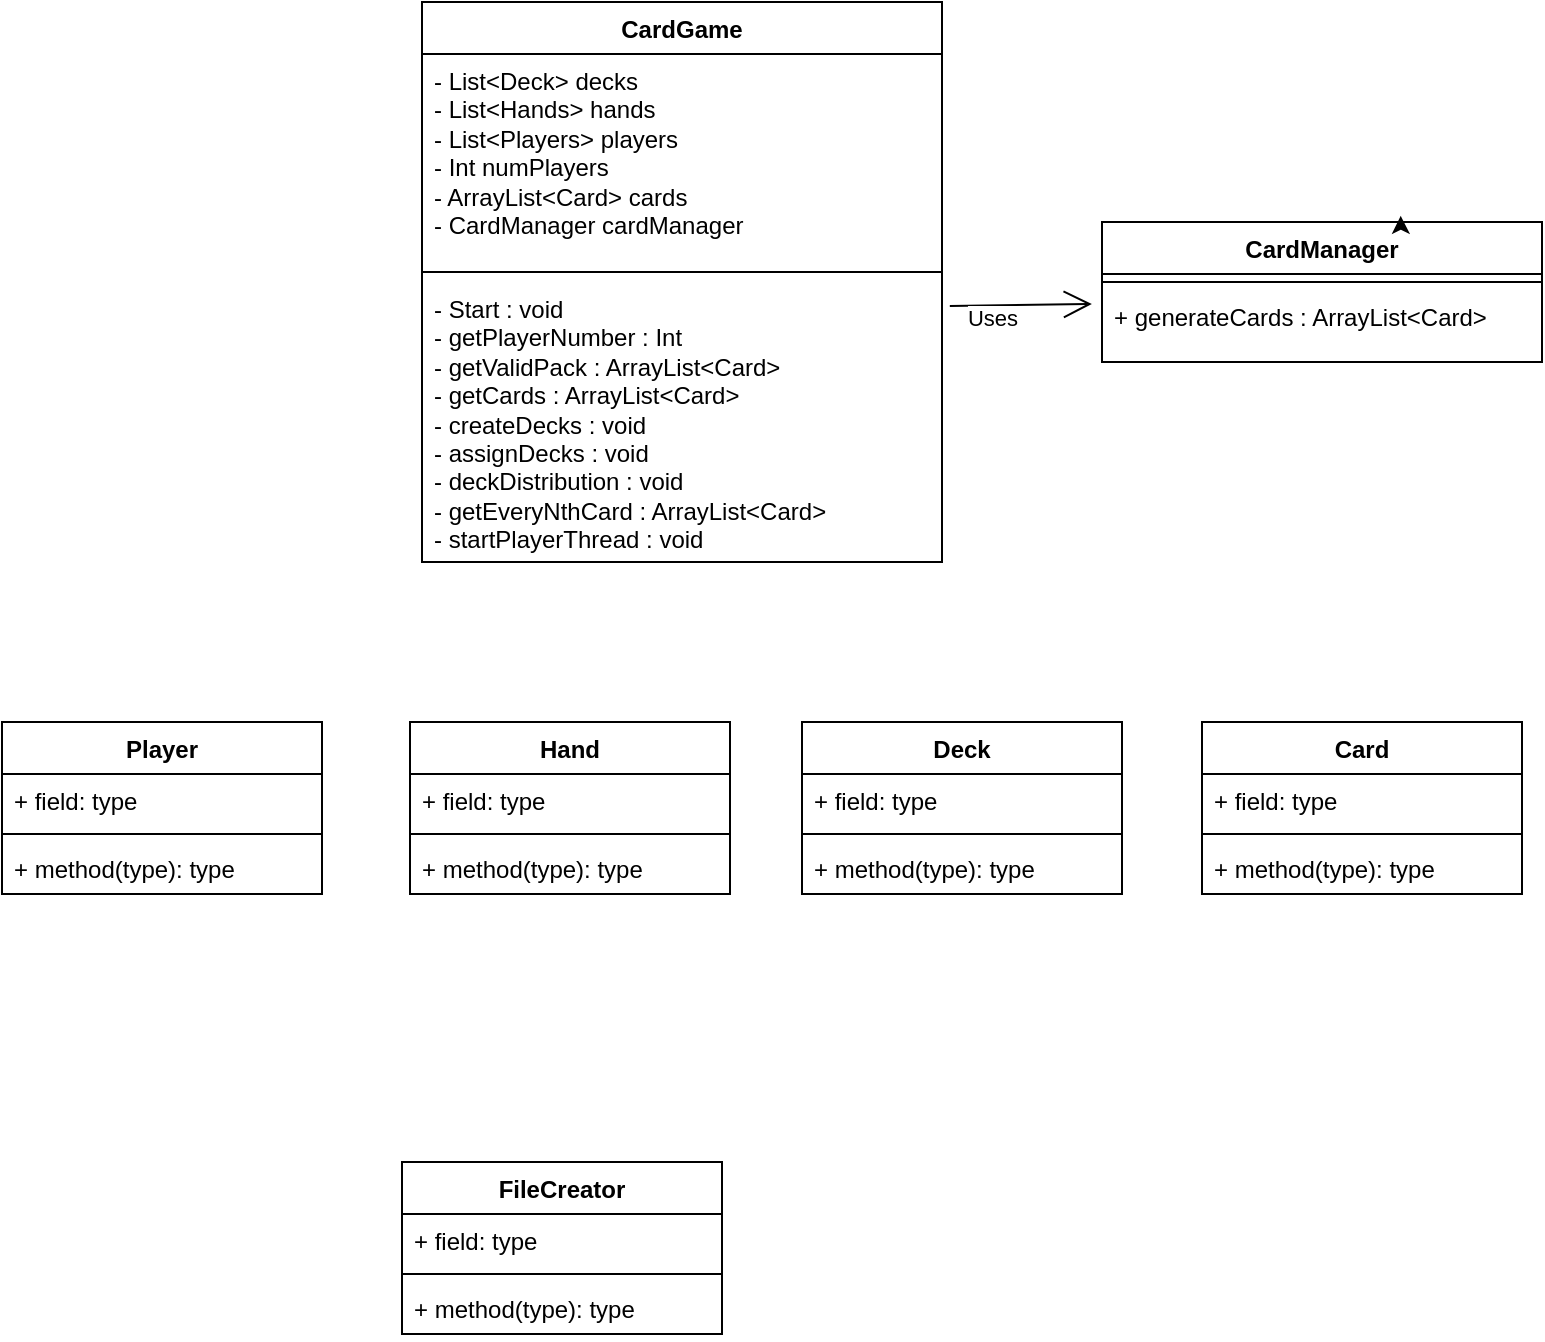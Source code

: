<mxfile version="24.9.2">
  <diagram id="C5RBs43oDa-KdzZeNtuy" name="Page-1">
    <mxGraphModel dx="1658" dy="893" grid="1" gridSize="10" guides="1" tooltips="1" connect="1" arrows="1" fold="1" page="1" pageScale="1" pageWidth="827" pageHeight="1169" math="0" shadow="0">
      <root>
        <mxCell id="WIyWlLk6GJQsqaUBKTNV-0" />
        <mxCell id="WIyWlLk6GJQsqaUBKTNV-1" parent="WIyWlLk6GJQsqaUBKTNV-0" />
        <mxCell id="hnP73HRf14iYfMmKn1nl-7" value="CardGame" style="swimlane;fontStyle=1;align=center;verticalAlign=top;childLayout=stackLayout;horizontal=1;startSize=26;horizontalStack=0;resizeParent=1;resizeParentMax=0;resizeLast=0;collapsible=1;marginBottom=0;whiteSpace=wrap;html=1;" vertex="1" parent="WIyWlLk6GJQsqaUBKTNV-1">
          <mxGeometry x="260" y="40" width="260" height="280" as="geometry" />
        </mxCell>
        <mxCell id="hnP73HRf14iYfMmKn1nl-8" value="&lt;div&gt;- List&amp;lt;Deck&amp;gt; decks&lt;/div&gt;&lt;div&gt;- List&amp;lt;Hands&amp;gt; hands&lt;/div&gt;&lt;div&gt;- List&amp;lt;Players&amp;gt; players&lt;/div&gt;&lt;div&gt;- Int numPlayers&lt;/div&gt;&lt;div&gt;- ArrayList&amp;lt;Card&amp;gt; cards&lt;/div&gt;&lt;div&gt;- CardManager cardManager&lt;/div&gt;&lt;div&gt;&lt;br&gt;&lt;/div&gt;&lt;div&gt;&lt;br&gt;&lt;br&gt;&lt;/div&gt;" style="text;strokeColor=none;fillColor=none;align=left;verticalAlign=top;spacingLeft=4;spacingRight=4;overflow=hidden;rotatable=0;points=[[0,0.5],[1,0.5]];portConstraint=eastwest;whiteSpace=wrap;html=1;" vertex="1" parent="hnP73HRf14iYfMmKn1nl-7">
          <mxGeometry y="26" width="260" height="104" as="geometry" />
        </mxCell>
        <mxCell id="hnP73HRf14iYfMmKn1nl-9" value="" style="line;strokeWidth=1;fillColor=none;align=left;verticalAlign=middle;spacingTop=-1;spacingLeft=3;spacingRight=3;rotatable=0;labelPosition=right;points=[];portConstraint=eastwest;strokeColor=inherit;" vertex="1" parent="hnP73HRf14iYfMmKn1nl-7">
          <mxGeometry y="130" width="260" height="10" as="geometry" />
        </mxCell>
        <mxCell id="hnP73HRf14iYfMmKn1nl-10" value="&lt;div&gt;- Start : void&lt;/div&gt;&lt;div&gt;- getPlayerNumber : Int&lt;/div&gt;&lt;div&gt;- getValidPack : ArrayList&amp;lt;Card&amp;gt;&lt;/div&gt;&lt;div&gt;- getCards : ArrayList&amp;lt;Card&amp;gt;&lt;/div&gt;&lt;div&gt;- createDecks : void&lt;/div&gt;&lt;div&gt;- assignDecks : void&lt;/div&gt;&lt;div&gt;- deckDistribution : void&lt;/div&gt;&lt;div&gt;- getEveryNthCard : ArrayList&amp;lt;Card&amp;gt;&lt;/div&gt;&lt;div&gt;- startPlayerThread : void&lt;/div&gt;&lt;div&gt;&lt;br&gt;&lt;/div&gt;" style="text;strokeColor=none;fillColor=none;align=left;verticalAlign=top;spacingLeft=4;spacingRight=4;overflow=hidden;rotatable=0;points=[[0,0.5],[1,0.5]];portConstraint=eastwest;whiteSpace=wrap;html=1;" vertex="1" parent="hnP73HRf14iYfMmKn1nl-7">
          <mxGeometry y="140" width="260" height="140" as="geometry" />
        </mxCell>
        <mxCell id="hnP73HRf14iYfMmKn1nl-11" value="Player" style="swimlane;fontStyle=1;align=center;verticalAlign=top;childLayout=stackLayout;horizontal=1;startSize=26;horizontalStack=0;resizeParent=1;resizeParentMax=0;resizeLast=0;collapsible=1;marginBottom=0;whiteSpace=wrap;html=1;" vertex="1" parent="WIyWlLk6GJQsqaUBKTNV-1">
          <mxGeometry x="50" y="400" width="160" height="86" as="geometry" />
        </mxCell>
        <mxCell id="hnP73HRf14iYfMmKn1nl-12" value="+ field: type" style="text;strokeColor=none;fillColor=none;align=left;verticalAlign=top;spacingLeft=4;spacingRight=4;overflow=hidden;rotatable=0;points=[[0,0.5],[1,0.5]];portConstraint=eastwest;whiteSpace=wrap;html=1;" vertex="1" parent="hnP73HRf14iYfMmKn1nl-11">
          <mxGeometry y="26" width="160" height="26" as="geometry" />
        </mxCell>
        <mxCell id="hnP73HRf14iYfMmKn1nl-13" value="" style="line;strokeWidth=1;fillColor=none;align=left;verticalAlign=middle;spacingTop=-1;spacingLeft=3;spacingRight=3;rotatable=0;labelPosition=right;points=[];portConstraint=eastwest;strokeColor=inherit;" vertex="1" parent="hnP73HRf14iYfMmKn1nl-11">
          <mxGeometry y="52" width="160" height="8" as="geometry" />
        </mxCell>
        <mxCell id="hnP73HRf14iYfMmKn1nl-14" value="+ method(type): type" style="text;strokeColor=none;fillColor=none;align=left;verticalAlign=top;spacingLeft=4;spacingRight=4;overflow=hidden;rotatable=0;points=[[0,0.5],[1,0.5]];portConstraint=eastwest;whiteSpace=wrap;html=1;" vertex="1" parent="hnP73HRf14iYfMmKn1nl-11">
          <mxGeometry y="60" width="160" height="26" as="geometry" />
        </mxCell>
        <mxCell id="hnP73HRf14iYfMmKn1nl-15" value="Deck" style="swimlane;fontStyle=1;align=center;verticalAlign=top;childLayout=stackLayout;horizontal=1;startSize=26;horizontalStack=0;resizeParent=1;resizeParentMax=0;resizeLast=0;collapsible=1;marginBottom=0;whiteSpace=wrap;html=1;" vertex="1" parent="WIyWlLk6GJQsqaUBKTNV-1">
          <mxGeometry x="450" y="400" width="160" height="86" as="geometry" />
        </mxCell>
        <mxCell id="hnP73HRf14iYfMmKn1nl-16" value="+ field: type" style="text;strokeColor=none;fillColor=none;align=left;verticalAlign=top;spacingLeft=4;spacingRight=4;overflow=hidden;rotatable=0;points=[[0,0.5],[1,0.5]];portConstraint=eastwest;whiteSpace=wrap;html=1;" vertex="1" parent="hnP73HRf14iYfMmKn1nl-15">
          <mxGeometry y="26" width="160" height="26" as="geometry" />
        </mxCell>
        <mxCell id="hnP73HRf14iYfMmKn1nl-17" value="" style="line;strokeWidth=1;fillColor=none;align=left;verticalAlign=middle;spacingTop=-1;spacingLeft=3;spacingRight=3;rotatable=0;labelPosition=right;points=[];portConstraint=eastwest;strokeColor=inherit;" vertex="1" parent="hnP73HRf14iYfMmKn1nl-15">
          <mxGeometry y="52" width="160" height="8" as="geometry" />
        </mxCell>
        <mxCell id="hnP73HRf14iYfMmKn1nl-18" value="+ method(type): type" style="text;strokeColor=none;fillColor=none;align=left;verticalAlign=top;spacingLeft=4;spacingRight=4;overflow=hidden;rotatable=0;points=[[0,0.5],[1,0.5]];portConstraint=eastwest;whiteSpace=wrap;html=1;" vertex="1" parent="hnP73HRf14iYfMmKn1nl-15">
          <mxGeometry y="60" width="160" height="26" as="geometry" />
        </mxCell>
        <mxCell id="hnP73HRf14iYfMmKn1nl-19" value="CardManager" style="swimlane;fontStyle=1;align=center;verticalAlign=top;childLayout=stackLayout;horizontal=1;startSize=26;horizontalStack=0;resizeParent=1;resizeParentMax=0;resizeLast=0;collapsible=1;marginBottom=0;whiteSpace=wrap;html=1;" vertex="1" parent="WIyWlLk6GJQsqaUBKTNV-1">
          <mxGeometry x="600" y="150" width="220" height="70" as="geometry" />
        </mxCell>
        <mxCell id="hnP73HRf14iYfMmKn1nl-21" value="" style="line;strokeWidth=1;fillColor=none;align=left;verticalAlign=middle;spacingTop=-1;spacingLeft=3;spacingRight=3;rotatable=0;labelPosition=right;points=[];portConstraint=eastwest;strokeColor=inherit;" vertex="1" parent="hnP73HRf14iYfMmKn1nl-19">
          <mxGeometry y="26" width="220" height="8" as="geometry" />
        </mxCell>
        <mxCell id="hnP73HRf14iYfMmKn1nl-22" value="+ generateCards : ArrayList&amp;lt;Card&amp;gt;" style="text;strokeColor=none;fillColor=none;align=left;verticalAlign=top;spacingLeft=4;spacingRight=4;overflow=hidden;rotatable=0;points=[[0,0.5],[1,0.5]];portConstraint=eastwest;whiteSpace=wrap;html=1;" vertex="1" parent="hnP73HRf14iYfMmKn1nl-19">
          <mxGeometry y="34" width="220" height="36" as="geometry" />
        </mxCell>
        <mxCell id="hnP73HRf14iYfMmKn1nl-23" value="FileCreator" style="swimlane;fontStyle=1;align=center;verticalAlign=top;childLayout=stackLayout;horizontal=1;startSize=26;horizontalStack=0;resizeParent=1;resizeParentMax=0;resizeLast=0;collapsible=1;marginBottom=0;whiteSpace=wrap;html=1;" vertex="1" parent="WIyWlLk6GJQsqaUBKTNV-1">
          <mxGeometry x="250" y="620" width="160" height="86" as="geometry" />
        </mxCell>
        <mxCell id="hnP73HRf14iYfMmKn1nl-24" value="+ field: type" style="text;strokeColor=none;fillColor=none;align=left;verticalAlign=top;spacingLeft=4;spacingRight=4;overflow=hidden;rotatable=0;points=[[0,0.5],[1,0.5]];portConstraint=eastwest;whiteSpace=wrap;html=1;" vertex="1" parent="hnP73HRf14iYfMmKn1nl-23">
          <mxGeometry y="26" width="160" height="26" as="geometry" />
        </mxCell>
        <mxCell id="hnP73HRf14iYfMmKn1nl-25" value="" style="line;strokeWidth=1;fillColor=none;align=left;verticalAlign=middle;spacingTop=-1;spacingLeft=3;spacingRight=3;rotatable=0;labelPosition=right;points=[];portConstraint=eastwest;strokeColor=inherit;" vertex="1" parent="hnP73HRf14iYfMmKn1nl-23">
          <mxGeometry y="52" width="160" height="8" as="geometry" />
        </mxCell>
        <mxCell id="hnP73HRf14iYfMmKn1nl-26" value="+ method(type): type" style="text;strokeColor=none;fillColor=none;align=left;verticalAlign=top;spacingLeft=4;spacingRight=4;overflow=hidden;rotatable=0;points=[[0,0.5],[1,0.5]];portConstraint=eastwest;whiteSpace=wrap;html=1;" vertex="1" parent="hnP73HRf14iYfMmKn1nl-23">
          <mxGeometry y="60" width="160" height="26" as="geometry" />
        </mxCell>
        <mxCell id="hnP73HRf14iYfMmKn1nl-27" value="Hand" style="swimlane;fontStyle=1;align=center;verticalAlign=top;childLayout=stackLayout;horizontal=1;startSize=26;horizontalStack=0;resizeParent=1;resizeParentMax=0;resizeLast=0;collapsible=1;marginBottom=0;whiteSpace=wrap;html=1;" vertex="1" parent="WIyWlLk6GJQsqaUBKTNV-1">
          <mxGeometry x="254" y="400" width="160" height="86" as="geometry" />
        </mxCell>
        <mxCell id="hnP73HRf14iYfMmKn1nl-28" value="+ field: type" style="text;strokeColor=none;fillColor=none;align=left;verticalAlign=top;spacingLeft=4;spacingRight=4;overflow=hidden;rotatable=0;points=[[0,0.5],[1,0.5]];portConstraint=eastwest;whiteSpace=wrap;html=1;" vertex="1" parent="hnP73HRf14iYfMmKn1nl-27">
          <mxGeometry y="26" width="160" height="26" as="geometry" />
        </mxCell>
        <mxCell id="hnP73HRf14iYfMmKn1nl-29" value="" style="line;strokeWidth=1;fillColor=none;align=left;verticalAlign=middle;spacingTop=-1;spacingLeft=3;spacingRight=3;rotatable=0;labelPosition=right;points=[];portConstraint=eastwest;strokeColor=inherit;" vertex="1" parent="hnP73HRf14iYfMmKn1nl-27">
          <mxGeometry y="52" width="160" height="8" as="geometry" />
        </mxCell>
        <mxCell id="hnP73HRf14iYfMmKn1nl-30" value="+ method(type): type" style="text;strokeColor=none;fillColor=none;align=left;verticalAlign=top;spacingLeft=4;spacingRight=4;overflow=hidden;rotatable=0;points=[[0,0.5],[1,0.5]];portConstraint=eastwest;whiteSpace=wrap;html=1;" vertex="1" parent="hnP73HRf14iYfMmKn1nl-27">
          <mxGeometry y="60" width="160" height="26" as="geometry" />
        </mxCell>
        <mxCell id="hnP73HRf14iYfMmKn1nl-31" value="Card" style="swimlane;fontStyle=1;align=center;verticalAlign=top;childLayout=stackLayout;horizontal=1;startSize=26;horizontalStack=0;resizeParent=1;resizeParentMax=0;resizeLast=0;collapsible=1;marginBottom=0;whiteSpace=wrap;html=1;" vertex="1" parent="WIyWlLk6GJQsqaUBKTNV-1">
          <mxGeometry x="650" y="400" width="160" height="86" as="geometry" />
        </mxCell>
        <mxCell id="hnP73HRf14iYfMmKn1nl-32" value="+ field: type" style="text;strokeColor=none;fillColor=none;align=left;verticalAlign=top;spacingLeft=4;spacingRight=4;overflow=hidden;rotatable=0;points=[[0,0.5],[1,0.5]];portConstraint=eastwest;whiteSpace=wrap;html=1;" vertex="1" parent="hnP73HRf14iYfMmKn1nl-31">
          <mxGeometry y="26" width="160" height="26" as="geometry" />
        </mxCell>
        <mxCell id="hnP73HRf14iYfMmKn1nl-33" value="" style="line;strokeWidth=1;fillColor=none;align=left;verticalAlign=middle;spacingTop=-1;spacingLeft=3;spacingRight=3;rotatable=0;labelPosition=right;points=[];portConstraint=eastwest;strokeColor=inherit;" vertex="1" parent="hnP73HRf14iYfMmKn1nl-31">
          <mxGeometry y="52" width="160" height="8" as="geometry" />
        </mxCell>
        <mxCell id="hnP73HRf14iYfMmKn1nl-34" value="+ method(type): type" style="text;strokeColor=none;fillColor=none;align=left;verticalAlign=top;spacingLeft=4;spacingRight=4;overflow=hidden;rotatable=0;points=[[0,0.5],[1,0.5]];portConstraint=eastwest;whiteSpace=wrap;html=1;" vertex="1" parent="hnP73HRf14iYfMmKn1nl-31">
          <mxGeometry y="60" width="160" height="26" as="geometry" />
        </mxCell>
        <mxCell id="hnP73HRf14iYfMmKn1nl-35" style="edgeStyle=orthogonalEdgeStyle;rounded=0;orthogonalLoop=1;jettySize=auto;html=1;exitX=0.75;exitY=0;exitDx=0;exitDy=0;entryX=0.679;entryY=-0.044;entryDx=0;entryDy=0;entryPerimeter=0;" edge="1" parent="WIyWlLk6GJQsqaUBKTNV-1" source="hnP73HRf14iYfMmKn1nl-19" target="hnP73HRf14iYfMmKn1nl-19">
          <mxGeometry relative="1" as="geometry" />
        </mxCell>
        <mxCell id="hnP73HRf14iYfMmKn1nl-36" value="" style="endArrow=open;endFill=1;endSize=12;html=1;rounded=0;entryX=-0.023;entryY=0.194;entryDx=0;entryDy=0;entryPerimeter=0;exitX=1.015;exitY=0.086;exitDx=0;exitDy=0;exitPerimeter=0;" edge="1" parent="WIyWlLk6GJQsqaUBKTNV-1" source="hnP73HRf14iYfMmKn1nl-10" target="hnP73HRf14iYfMmKn1nl-22">
          <mxGeometry width="160" relative="1" as="geometry">
            <mxPoint x="330" y="410" as="sourcePoint" />
            <mxPoint x="490" y="410" as="targetPoint" />
          </mxGeometry>
        </mxCell>
        <mxCell id="hnP73HRf14iYfMmKn1nl-37" value="Uses" style="edgeLabel;html=1;align=center;verticalAlign=middle;resizable=0;points=[];" vertex="1" connectable="0" parent="hnP73HRf14iYfMmKn1nl-36">
          <mxGeometry x="-0.409" y="-6" relative="1" as="geometry">
            <mxPoint as="offset" />
          </mxGeometry>
        </mxCell>
      </root>
    </mxGraphModel>
  </diagram>
</mxfile>
